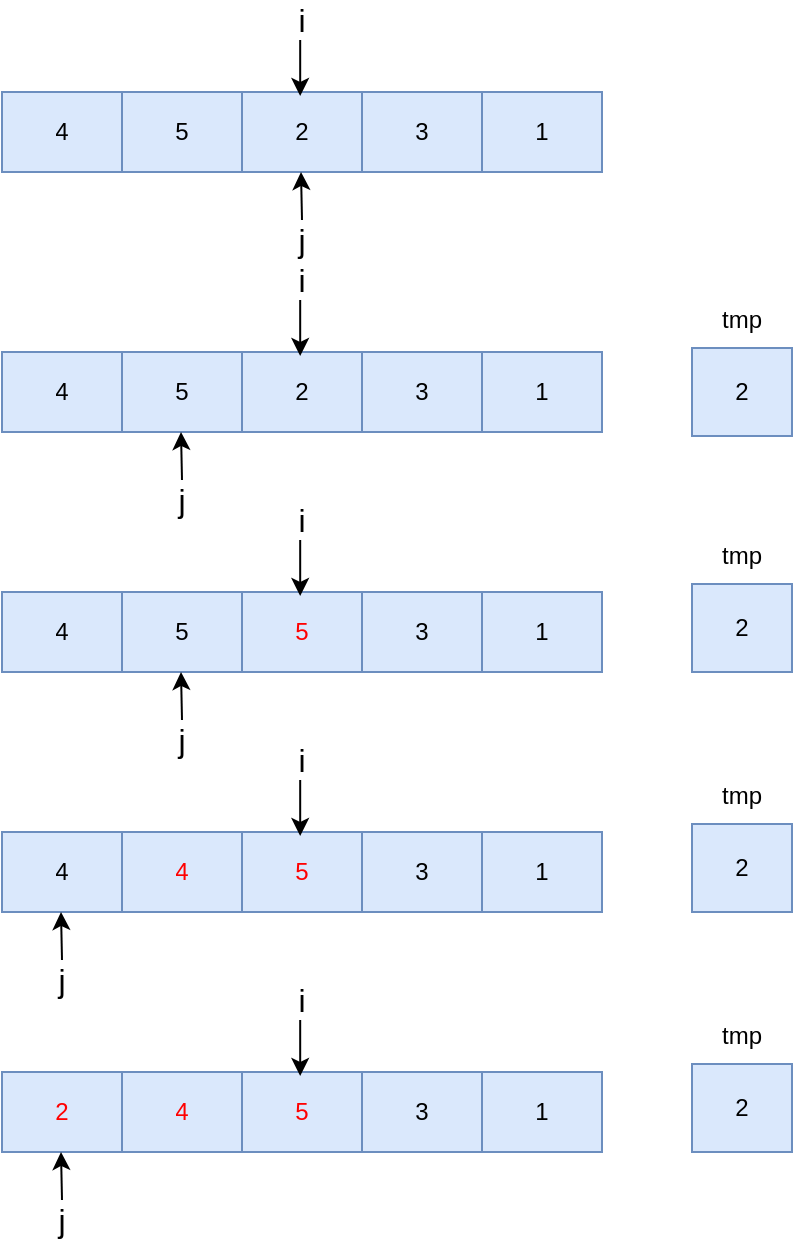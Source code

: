 <mxfile version="14.5.3" type="github">
  <diagram id="suw4fJygjTFkksd4odNc" name="Page-1">
    <mxGraphModel dx="1422" dy="2416" grid="1" gridSize="10" guides="1" tooltips="1" connect="1" arrows="1" fold="1" page="1" pageScale="1" pageWidth="1169" pageHeight="1654" math="0" shadow="0">
      <root>
        <mxCell id="0" />
        <mxCell id="1" parent="0" />
        <mxCell id="g7mf5nBo5XgfSmo-i4nr-143" value="" style="shape=table;html=1;whiteSpace=wrap;startSize=0;container=1;collapsible=0;childLayout=tableLayout;fillColor=#dae8fc;strokeColor=#6c8ebf;shadow=0;sketch=0;" parent="1" vertex="1">
          <mxGeometry x="240" y="-1134" width="300" height="40" as="geometry" />
        </mxCell>
        <mxCell id="g7mf5nBo5XgfSmo-i4nr-144" value="" style="shape=partialRectangle;html=1;whiteSpace=wrap;collapsible=0;dropTarget=0;pointerEvents=0;fillColor=none;top=0;left=0;bottom=0;right=0;points=[[0,0.5],[1,0.5]];portConstraint=eastwest;" parent="g7mf5nBo5XgfSmo-i4nr-143" vertex="1">
          <mxGeometry width="300" height="40" as="geometry" />
        </mxCell>
        <mxCell id="g7mf5nBo5XgfSmo-i4nr-145" value="4" style="shape=partialRectangle;html=1;whiteSpace=wrap;connectable=0;overflow=hidden;fillColor=none;top=0;left=0;bottom=0;right=0;" parent="g7mf5nBo5XgfSmo-i4nr-144" vertex="1">
          <mxGeometry width="60" height="40" as="geometry" />
        </mxCell>
        <mxCell id="g7mf5nBo5XgfSmo-i4nr-146" value="5" style="shape=partialRectangle;html=1;whiteSpace=wrap;connectable=0;overflow=hidden;fillColor=none;top=0;left=0;bottom=0;right=0;" parent="g7mf5nBo5XgfSmo-i4nr-144" vertex="1">
          <mxGeometry x="60" width="60" height="40" as="geometry" />
        </mxCell>
        <mxCell id="g7mf5nBo5XgfSmo-i4nr-147" value="2" style="shape=partialRectangle;html=1;whiteSpace=wrap;connectable=0;overflow=hidden;fillColor=none;top=0;left=0;bottom=0;right=0;" parent="g7mf5nBo5XgfSmo-i4nr-144" vertex="1">
          <mxGeometry x="120" width="60" height="40" as="geometry" />
        </mxCell>
        <mxCell id="g7mf5nBo5XgfSmo-i4nr-148" value="3" style="shape=partialRectangle;html=1;whiteSpace=wrap;connectable=0;overflow=hidden;fillColor=none;top=0;left=0;bottom=0;right=0;" parent="g7mf5nBo5XgfSmo-i4nr-144" vertex="1">
          <mxGeometry x="180" width="60" height="40" as="geometry" />
        </mxCell>
        <mxCell id="g7mf5nBo5XgfSmo-i4nr-149" value="1" style="shape=partialRectangle;html=1;whiteSpace=wrap;connectable=0;overflow=hidden;fillColor=none;top=0;left=0;bottom=0;right=0;" parent="g7mf5nBo5XgfSmo-i4nr-144" vertex="1">
          <mxGeometry x="240" width="60" height="40" as="geometry" />
        </mxCell>
        <mxCell id="g7mf5nBo5XgfSmo-i4nr-150" value="" style="endArrow=classic;html=1;shadow=0;startArrow=none;startFill=0;entryX=0.097;entryY=0.05;entryDx=0;entryDy=0;entryPerimeter=0;exitX=0.477;exitY=1;exitDx=0;exitDy=0;exitPerimeter=0;" parent="1" source="g7mf5nBo5XgfSmo-i4nr-151" edge="1">
          <mxGeometry width="50" height="50" relative="1" as="geometry">
            <mxPoint x="389" y="-1150" as="sourcePoint" />
            <mxPoint x="389.1" y="-1132" as="targetPoint" />
          </mxGeometry>
        </mxCell>
        <mxCell id="g7mf5nBo5XgfSmo-i4nr-151" value="&lt;font style=&quot;font-size: 16px&quot;&gt;i&lt;/font&gt;" style="text;html=1;strokeColor=none;fillColor=none;align=center;verticalAlign=middle;whiteSpace=wrap;rounded=0;shadow=0;comic=0;sketch=1;" parent="1" vertex="1">
          <mxGeometry x="370" y="-1180" width="40" height="20" as="geometry" />
        </mxCell>
        <mxCell id="g7mf5nBo5XgfSmo-i4nr-152" value="" style="endArrow=none;html=1;shadow=0;startArrow=classic;startFill=1;endFill=0;entryX=0.5;entryY=0;entryDx=0;entryDy=0;entryPerimeter=0;" parent="1" edge="1">
          <mxGeometry width="50" height="50" relative="1" as="geometry">
            <mxPoint x="389.5" y="-1094" as="sourcePoint" />
            <mxPoint x="390" y="-1070" as="targetPoint" />
          </mxGeometry>
        </mxCell>
        <mxCell id="g7mf5nBo5XgfSmo-i4nr-153" value="&lt;span style=&quot;font-size: 16px&quot;&gt;j&lt;/span&gt;" style="text;html=1;strokeColor=none;fillColor=none;align=center;verticalAlign=middle;whiteSpace=wrap;rounded=0;shadow=0;comic=0;sketch=1;" parent="1" vertex="1">
          <mxGeometry x="370" y="-1070" width="40" height="20" as="geometry" />
        </mxCell>
        <mxCell id="g7mf5nBo5XgfSmo-i4nr-156" value="" style="shape=table;html=1;whiteSpace=wrap;startSize=0;container=1;collapsible=0;childLayout=tableLayout;fillColor=#dae8fc;strokeColor=#6c8ebf;shadow=0;sketch=0;" parent="1" vertex="1">
          <mxGeometry x="240" y="-1004" width="300" height="40" as="geometry" />
        </mxCell>
        <mxCell id="g7mf5nBo5XgfSmo-i4nr-157" value="" style="shape=partialRectangle;html=1;whiteSpace=wrap;collapsible=0;dropTarget=0;pointerEvents=0;fillColor=none;top=0;left=0;bottom=0;right=0;points=[[0,0.5],[1,0.5]];portConstraint=eastwest;" parent="g7mf5nBo5XgfSmo-i4nr-156" vertex="1">
          <mxGeometry width="300" height="40" as="geometry" />
        </mxCell>
        <mxCell id="g7mf5nBo5XgfSmo-i4nr-158" value="4" style="shape=partialRectangle;html=1;whiteSpace=wrap;connectable=0;overflow=hidden;fillColor=none;top=0;left=0;bottom=0;right=0;" parent="g7mf5nBo5XgfSmo-i4nr-157" vertex="1">
          <mxGeometry width="60" height="40" as="geometry" />
        </mxCell>
        <mxCell id="g7mf5nBo5XgfSmo-i4nr-159" value="5" style="shape=partialRectangle;html=1;whiteSpace=wrap;connectable=0;overflow=hidden;fillColor=none;top=0;left=0;bottom=0;right=0;" parent="g7mf5nBo5XgfSmo-i4nr-157" vertex="1">
          <mxGeometry x="60" width="60" height="40" as="geometry" />
        </mxCell>
        <mxCell id="g7mf5nBo5XgfSmo-i4nr-160" value="2" style="shape=partialRectangle;html=1;whiteSpace=wrap;connectable=0;overflow=hidden;fillColor=none;top=0;left=0;bottom=0;right=0;" parent="g7mf5nBo5XgfSmo-i4nr-157" vertex="1">
          <mxGeometry x="120" width="60" height="40" as="geometry" />
        </mxCell>
        <mxCell id="g7mf5nBo5XgfSmo-i4nr-161" value="3" style="shape=partialRectangle;html=1;whiteSpace=wrap;connectable=0;overflow=hidden;fillColor=none;top=0;left=0;bottom=0;right=0;" parent="g7mf5nBo5XgfSmo-i4nr-157" vertex="1">
          <mxGeometry x="180" width="60" height="40" as="geometry" />
        </mxCell>
        <mxCell id="g7mf5nBo5XgfSmo-i4nr-162" value="1" style="shape=partialRectangle;html=1;whiteSpace=wrap;connectable=0;overflow=hidden;fillColor=none;top=0;left=0;bottom=0;right=0;" parent="g7mf5nBo5XgfSmo-i4nr-157" vertex="1">
          <mxGeometry x="240" width="60" height="40" as="geometry" />
        </mxCell>
        <mxCell id="g7mf5nBo5XgfSmo-i4nr-163" value="" style="endArrow=classic;html=1;shadow=0;startArrow=none;startFill=0;entryX=0.097;entryY=0.05;entryDx=0;entryDy=0;entryPerimeter=0;exitX=0.477;exitY=1;exitDx=0;exitDy=0;exitPerimeter=0;" parent="1" source="g7mf5nBo5XgfSmo-i4nr-164" edge="1">
          <mxGeometry width="50" height="50" relative="1" as="geometry">
            <mxPoint x="389" y="-1020" as="sourcePoint" />
            <mxPoint x="389.1" y="-1002" as="targetPoint" />
          </mxGeometry>
        </mxCell>
        <mxCell id="g7mf5nBo5XgfSmo-i4nr-164" value="&lt;font style=&quot;font-size: 16px&quot;&gt;i&lt;/font&gt;" style="text;html=1;strokeColor=none;fillColor=none;align=center;verticalAlign=middle;whiteSpace=wrap;rounded=0;shadow=0;comic=0;sketch=1;" parent="1" vertex="1">
          <mxGeometry x="370" y="-1050" width="40" height="20" as="geometry" />
        </mxCell>
        <mxCell id="g7mf5nBo5XgfSmo-i4nr-165" value="" style="endArrow=none;html=1;shadow=0;startArrow=classic;startFill=1;endFill=0;entryX=0.5;entryY=0;entryDx=0;entryDy=0;entryPerimeter=0;" parent="1" edge="1">
          <mxGeometry width="50" height="50" relative="1" as="geometry">
            <mxPoint x="329.5" y="-964" as="sourcePoint" />
            <mxPoint x="330" y="-940" as="targetPoint" />
          </mxGeometry>
        </mxCell>
        <mxCell id="g7mf5nBo5XgfSmo-i4nr-166" value="&lt;span style=&quot;font-size: 16px&quot;&gt;j&lt;/span&gt;" style="text;html=1;strokeColor=none;fillColor=none;align=center;verticalAlign=middle;whiteSpace=wrap;rounded=0;shadow=0;comic=0;sketch=1;" parent="1" vertex="1">
          <mxGeometry x="310" y="-940" width="40" height="20" as="geometry" />
        </mxCell>
        <mxCell id="g7mf5nBo5XgfSmo-i4nr-168" value="" style="shape=table;html=1;whiteSpace=wrap;startSize=0;container=1;collapsible=0;childLayout=tableLayout;fillColor=#dae8fc;strokeColor=#6c8ebf;shadow=0;sketch=0;" parent="1" vertex="1">
          <mxGeometry x="240" y="-884" width="300" height="40" as="geometry" />
        </mxCell>
        <mxCell id="g7mf5nBo5XgfSmo-i4nr-169" value="" style="shape=partialRectangle;html=1;whiteSpace=wrap;collapsible=0;dropTarget=0;pointerEvents=0;fillColor=none;top=0;left=0;bottom=0;right=0;points=[[0,0.5],[1,0.5]];portConstraint=eastwest;" parent="g7mf5nBo5XgfSmo-i4nr-168" vertex="1">
          <mxGeometry width="300" height="40" as="geometry" />
        </mxCell>
        <mxCell id="g7mf5nBo5XgfSmo-i4nr-170" value="4" style="shape=partialRectangle;html=1;whiteSpace=wrap;connectable=0;overflow=hidden;fillColor=none;top=0;left=0;bottom=0;right=0;" parent="g7mf5nBo5XgfSmo-i4nr-169" vertex="1">
          <mxGeometry width="60" height="40" as="geometry" />
        </mxCell>
        <mxCell id="g7mf5nBo5XgfSmo-i4nr-171" value="5" style="shape=partialRectangle;html=1;whiteSpace=wrap;connectable=0;overflow=hidden;fillColor=none;top=0;left=0;bottom=0;right=0;" parent="g7mf5nBo5XgfSmo-i4nr-169" vertex="1">
          <mxGeometry x="60" width="60" height="40" as="geometry" />
        </mxCell>
        <mxCell id="g7mf5nBo5XgfSmo-i4nr-172" value="&lt;font color=&quot;#ff0000&quot;&gt;5&lt;/font&gt;" style="shape=partialRectangle;html=1;whiteSpace=wrap;connectable=0;overflow=hidden;fillColor=none;top=0;left=0;bottom=0;right=0;" parent="g7mf5nBo5XgfSmo-i4nr-169" vertex="1">
          <mxGeometry x="120" width="60" height="40" as="geometry" />
        </mxCell>
        <mxCell id="g7mf5nBo5XgfSmo-i4nr-173" value="3" style="shape=partialRectangle;html=1;whiteSpace=wrap;connectable=0;overflow=hidden;fillColor=none;top=0;left=0;bottom=0;right=0;" parent="g7mf5nBo5XgfSmo-i4nr-169" vertex="1">
          <mxGeometry x="180" width="60" height="40" as="geometry" />
        </mxCell>
        <mxCell id="g7mf5nBo5XgfSmo-i4nr-174" value="1" style="shape=partialRectangle;html=1;whiteSpace=wrap;connectable=0;overflow=hidden;fillColor=none;top=0;left=0;bottom=0;right=0;" parent="g7mf5nBo5XgfSmo-i4nr-169" vertex="1">
          <mxGeometry x="240" width="60" height="40" as="geometry" />
        </mxCell>
        <mxCell id="g7mf5nBo5XgfSmo-i4nr-175" value="" style="endArrow=classic;html=1;shadow=0;startArrow=none;startFill=0;entryX=0.097;entryY=0.05;entryDx=0;entryDy=0;entryPerimeter=0;exitX=0.477;exitY=1;exitDx=0;exitDy=0;exitPerimeter=0;" parent="1" source="g7mf5nBo5XgfSmo-i4nr-176" edge="1">
          <mxGeometry width="50" height="50" relative="1" as="geometry">
            <mxPoint x="389" y="-900" as="sourcePoint" />
            <mxPoint x="389.1" y="-882" as="targetPoint" />
          </mxGeometry>
        </mxCell>
        <mxCell id="g7mf5nBo5XgfSmo-i4nr-176" value="&lt;font style=&quot;font-size: 16px&quot;&gt;i&lt;/font&gt;" style="text;html=1;strokeColor=none;fillColor=none;align=center;verticalAlign=middle;whiteSpace=wrap;rounded=0;shadow=0;comic=0;sketch=1;" parent="1" vertex="1">
          <mxGeometry x="370" y="-930" width="40" height="20" as="geometry" />
        </mxCell>
        <mxCell id="g7mf5nBo5XgfSmo-i4nr-177" value="" style="endArrow=none;html=1;shadow=0;startArrow=classic;startFill=1;endFill=0;entryX=0.5;entryY=0;entryDx=0;entryDy=0;entryPerimeter=0;" parent="1" edge="1">
          <mxGeometry width="50" height="50" relative="1" as="geometry">
            <mxPoint x="329.5" y="-844" as="sourcePoint" />
            <mxPoint x="330" y="-820" as="targetPoint" />
          </mxGeometry>
        </mxCell>
        <mxCell id="g7mf5nBo5XgfSmo-i4nr-178" value="&lt;span style=&quot;font-size: 16px&quot;&gt;j&lt;/span&gt;" style="text;html=1;strokeColor=none;fillColor=none;align=center;verticalAlign=middle;whiteSpace=wrap;rounded=0;shadow=0;comic=0;sketch=1;" parent="1" vertex="1">
          <mxGeometry x="310" y="-820" width="40" height="20" as="geometry" />
        </mxCell>
        <mxCell id="g7mf5nBo5XgfSmo-i4nr-179" value="2" style="rounded=0;whiteSpace=wrap;html=1;sketch=0;strokeColor=#6c8ebf;fillColor=#dae8fc;" parent="1" vertex="1">
          <mxGeometry x="585" y="-1006" width="50" height="44" as="geometry" />
        </mxCell>
        <mxCell id="g7mf5nBo5XgfSmo-i4nr-180" value="&lt;font color=&quot;#000000&quot;&gt;tmp&lt;/font&gt;" style="text;html=1;strokeColor=none;fillColor=none;align=center;verticalAlign=middle;whiteSpace=wrap;rounded=0;sketch=0;fontColor=#FFFFFF;" parent="1" vertex="1">
          <mxGeometry x="590" y="-1030" width="40" height="20" as="geometry" />
        </mxCell>
        <mxCell id="g7mf5nBo5XgfSmo-i4nr-181" value="2" style="rounded=0;whiteSpace=wrap;html=1;sketch=0;strokeColor=#6c8ebf;fillColor=#dae8fc;" parent="1" vertex="1">
          <mxGeometry x="585" y="-888" width="50" height="44" as="geometry" />
        </mxCell>
        <mxCell id="g7mf5nBo5XgfSmo-i4nr-182" value="&lt;font color=&quot;#000000&quot;&gt;tmp&lt;/font&gt;" style="text;html=1;strokeColor=none;fillColor=none;align=center;verticalAlign=middle;whiteSpace=wrap;rounded=0;sketch=0;fontColor=#FFFFFF;" parent="1" vertex="1">
          <mxGeometry x="590" y="-912" width="40" height="20" as="geometry" />
        </mxCell>
        <mxCell id="g7mf5nBo5XgfSmo-i4nr-183" value="" style="shape=table;html=1;whiteSpace=wrap;startSize=0;container=1;collapsible=0;childLayout=tableLayout;fillColor=#dae8fc;strokeColor=#6c8ebf;shadow=0;sketch=0;" parent="1" vertex="1">
          <mxGeometry x="240" y="-764" width="300" height="40" as="geometry" />
        </mxCell>
        <mxCell id="g7mf5nBo5XgfSmo-i4nr-184" value="" style="shape=partialRectangle;html=1;whiteSpace=wrap;collapsible=0;dropTarget=0;pointerEvents=0;fillColor=none;top=0;left=0;bottom=0;right=0;points=[[0,0.5],[1,0.5]];portConstraint=eastwest;" parent="g7mf5nBo5XgfSmo-i4nr-183" vertex="1">
          <mxGeometry width="300" height="40" as="geometry" />
        </mxCell>
        <mxCell id="g7mf5nBo5XgfSmo-i4nr-185" value="4" style="shape=partialRectangle;html=1;whiteSpace=wrap;connectable=0;overflow=hidden;fillColor=none;top=0;left=0;bottom=0;right=0;" parent="g7mf5nBo5XgfSmo-i4nr-184" vertex="1">
          <mxGeometry width="60" height="40" as="geometry" />
        </mxCell>
        <mxCell id="g7mf5nBo5XgfSmo-i4nr-186" value="&lt;font color=&quot;#ff0000&quot;&gt;4&lt;/font&gt;" style="shape=partialRectangle;html=1;whiteSpace=wrap;connectable=0;overflow=hidden;fillColor=none;top=0;left=0;bottom=0;right=0;" parent="g7mf5nBo5XgfSmo-i4nr-184" vertex="1">
          <mxGeometry x="60" width="60" height="40" as="geometry" />
        </mxCell>
        <mxCell id="g7mf5nBo5XgfSmo-i4nr-187" value="&lt;font color=&quot;#ff0000&quot;&gt;5&lt;/font&gt;" style="shape=partialRectangle;html=1;whiteSpace=wrap;connectable=0;overflow=hidden;fillColor=none;top=0;left=0;bottom=0;right=0;" parent="g7mf5nBo5XgfSmo-i4nr-184" vertex="1">
          <mxGeometry x="120" width="60" height="40" as="geometry" />
        </mxCell>
        <mxCell id="g7mf5nBo5XgfSmo-i4nr-188" value="3" style="shape=partialRectangle;html=1;whiteSpace=wrap;connectable=0;overflow=hidden;fillColor=none;top=0;left=0;bottom=0;right=0;" parent="g7mf5nBo5XgfSmo-i4nr-184" vertex="1">
          <mxGeometry x="180" width="60" height="40" as="geometry" />
        </mxCell>
        <mxCell id="g7mf5nBo5XgfSmo-i4nr-189" value="1" style="shape=partialRectangle;html=1;whiteSpace=wrap;connectable=0;overflow=hidden;fillColor=none;top=0;left=0;bottom=0;right=0;" parent="g7mf5nBo5XgfSmo-i4nr-184" vertex="1">
          <mxGeometry x="240" width="60" height="40" as="geometry" />
        </mxCell>
        <mxCell id="g7mf5nBo5XgfSmo-i4nr-190" value="" style="endArrow=classic;html=1;shadow=0;startArrow=none;startFill=0;entryX=0.097;entryY=0.05;entryDx=0;entryDy=0;entryPerimeter=0;exitX=0.477;exitY=1;exitDx=0;exitDy=0;exitPerimeter=0;" parent="1" source="g7mf5nBo5XgfSmo-i4nr-191" edge="1">
          <mxGeometry width="50" height="50" relative="1" as="geometry">
            <mxPoint x="389" y="-780" as="sourcePoint" />
            <mxPoint x="389.1" y="-762" as="targetPoint" />
          </mxGeometry>
        </mxCell>
        <mxCell id="g7mf5nBo5XgfSmo-i4nr-191" value="&lt;font style=&quot;font-size: 16px&quot;&gt;i&lt;/font&gt;" style="text;html=1;strokeColor=none;fillColor=none;align=center;verticalAlign=middle;whiteSpace=wrap;rounded=0;shadow=0;comic=0;sketch=1;" parent="1" vertex="1">
          <mxGeometry x="370" y="-810" width="40" height="20" as="geometry" />
        </mxCell>
        <mxCell id="g7mf5nBo5XgfSmo-i4nr-192" value="" style="endArrow=none;html=1;shadow=0;startArrow=classic;startFill=1;endFill=0;entryX=0.5;entryY=0;entryDx=0;entryDy=0;entryPerimeter=0;" parent="1" edge="1">
          <mxGeometry width="50" height="50" relative="1" as="geometry">
            <mxPoint x="269.5" y="-724" as="sourcePoint" />
            <mxPoint x="270" y="-700" as="targetPoint" />
          </mxGeometry>
        </mxCell>
        <mxCell id="g7mf5nBo5XgfSmo-i4nr-193" value="&lt;span style=&quot;font-size: 16px&quot;&gt;j&lt;/span&gt;" style="text;html=1;strokeColor=none;fillColor=none;align=center;verticalAlign=middle;whiteSpace=wrap;rounded=0;shadow=0;comic=0;sketch=1;" parent="1" vertex="1">
          <mxGeometry x="250" y="-700" width="40" height="20" as="geometry" />
        </mxCell>
        <mxCell id="g7mf5nBo5XgfSmo-i4nr-194" value="2" style="rounded=0;whiteSpace=wrap;html=1;sketch=0;strokeColor=#6c8ebf;fillColor=#dae8fc;" parent="1" vertex="1">
          <mxGeometry x="585" y="-768" width="50" height="44" as="geometry" />
        </mxCell>
        <mxCell id="g7mf5nBo5XgfSmo-i4nr-195" value="&lt;font color=&quot;#000000&quot;&gt;tmp&lt;/font&gt;" style="text;html=1;strokeColor=none;fillColor=none;align=center;verticalAlign=middle;whiteSpace=wrap;rounded=0;sketch=0;fontColor=#FFFFFF;" parent="1" vertex="1">
          <mxGeometry x="590" y="-792" width="40" height="20" as="geometry" />
        </mxCell>
        <mxCell id="g7mf5nBo5XgfSmo-i4nr-196" value="" style="shape=table;html=1;whiteSpace=wrap;startSize=0;container=1;collapsible=0;childLayout=tableLayout;fillColor=#dae8fc;strokeColor=#6c8ebf;shadow=0;sketch=0;" parent="1" vertex="1">
          <mxGeometry x="240" y="-644" width="300" height="40" as="geometry" />
        </mxCell>
        <mxCell id="g7mf5nBo5XgfSmo-i4nr-197" value="" style="shape=partialRectangle;html=1;whiteSpace=wrap;collapsible=0;dropTarget=0;pointerEvents=0;fillColor=none;top=0;left=0;bottom=0;right=0;points=[[0,0.5],[1,0.5]];portConstraint=eastwest;" parent="g7mf5nBo5XgfSmo-i4nr-196" vertex="1">
          <mxGeometry width="300" height="40" as="geometry" />
        </mxCell>
        <mxCell id="g7mf5nBo5XgfSmo-i4nr-198" value="&lt;font color=&quot;#ff0000&quot;&gt;2&lt;/font&gt;" style="shape=partialRectangle;html=1;whiteSpace=wrap;connectable=0;overflow=hidden;fillColor=none;top=0;left=0;bottom=0;right=0;" parent="g7mf5nBo5XgfSmo-i4nr-197" vertex="1">
          <mxGeometry width="60" height="40" as="geometry" />
        </mxCell>
        <mxCell id="g7mf5nBo5XgfSmo-i4nr-199" value="&lt;font color=&quot;#ff0000&quot;&gt;4&lt;/font&gt;" style="shape=partialRectangle;html=1;whiteSpace=wrap;connectable=0;overflow=hidden;fillColor=none;top=0;left=0;bottom=0;right=0;" parent="g7mf5nBo5XgfSmo-i4nr-197" vertex="1">
          <mxGeometry x="60" width="60" height="40" as="geometry" />
        </mxCell>
        <mxCell id="g7mf5nBo5XgfSmo-i4nr-200" value="&lt;font color=&quot;#ff0000&quot;&gt;5&lt;/font&gt;" style="shape=partialRectangle;html=1;whiteSpace=wrap;connectable=0;overflow=hidden;fillColor=none;top=0;left=0;bottom=0;right=0;" parent="g7mf5nBo5XgfSmo-i4nr-197" vertex="1">
          <mxGeometry x="120" width="60" height="40" as="geometry" />
        </mxCell>
        <mxCell id="g7mf5nBo5XgfSmo-i4nr-201" value="3" style="shape=partialRectangle;html=1;whiteSpace=wrap;connectable=0;overflow=hidden;fillColor=none;top=0;left=0;bottom=0;right=0;" parent="g7mf5nBo5XgfSmo-i4nr-197" vertex="1">
          <mxGeometry x="180" width="60" height="40" as="geometry" />
        </mxCell>
        <mxCell id="g7mf5nBo5XgfSmo-i4nr-202" value="1" style="shape=partialRectangle;html=1;whiteSpace=wrap;connectable=0;overflow=hidden;fillColor=none;top=0;left=0;bottom=0;right=0;" parent="g7mf5nBo5XgfSmo-i4nr-197" vertex="1">
          <mxGeometry x="240" width="60" height="40" as="geometry" />
        </mxCell>
        <mxCell id="g7mf5nBo5XgfSmo-i4nr-203" value="" style="endArrow=classic;html=1;shadow=0;startArrow=none;startFill=0;entryX=0.097;entryY=0.05;entryDx=0;entryDy=0;entryPerimeter=0;exitX=0.477;exitY=1;exitDx=0;exitDy=0;exitPerimeter=0;" parent="1" source="g7mf5nBo5XgfSmo-i4nr-204" edge="1">
          <mxGeometry width="50" height="50" relative="1" as="geometry">
            <mxPoint x="389" y="-660" as="sourcePoint" />
            <mxPoint x="389.1" y="-642" as="targetPoint" />
          </mxGeometry>
        </mxCell>
        <mxCell id="g7mf5nBo5XgfSmo-i4nr-204" value="&lt;font style=&quot;font-size: 16px&quot;&gt;i&lt;/font&gt;" style="text;html=1;strokeColor=none;fillColor=none;align=center;verticalAlign=middle;whiteSpace=wrap;rounded=0;shadow=0;comic=0;sketch=1;" parent="1" vertex="1">
          <mxGeometry x="370" y="-690" width="40" height="20" as="geometry" />
        </mxCell>
        <mxCell id="g7mf5nBo5XgfSmo-i4nr-205" value="" style="endArrow=none;html=1;shadow=0;startArrow=classic;startFill=1;endFill=0;entryX=0.5;entryY=0;entryDx=0;entryDy=0;entryPerimeter=0;" parent="1" edge="1">
          <mxGeometry width="50" height="50" relative="1" as="geometry">
            <mxPoint x="269.5" y="-604" as="sourcePoint" />
            <mxPoint x="270" y="-580" as="targetPoint" />
          </mxGeometry>
        </mxCell>
        <mxCell id="g7mf5nBo5XgfSmo-i4nr-206" value="&lt;span style=&quot;font-size: 16px&quot;&gt;j&lt;/span&gt;" style="text;html=1;strokeColor=none;fillColor=none;align=center;verticalAlign=middle;whiteSpace=wrap;rounded=0;shadow=0;comic=0;sketch=1;" parent="1" vertex="1">
          <mxGeometry x="250" y="-580" width="40" height="20" as="geometry" />
        </mxCell>
        <mxCell id="g7mf5nBo5XgfSmo-i4nr-207" value="2" style="rounded=0;whiteSpace=wrap;html=1;sketch=0;strokeColor=#6c8ebf;fillColor=#dae8fc;" parent="1" vertex="1">
          <mxGeometry x="585" y="-648" width="50" height="44" as="geometry" />
        </mxCell>
        <mxCell id="g7mf5nBo5XgfSmo-i4nr-208" value="&lt;font color=&quot;#000000&quot;&gt;tmp&lt;/font&gt;" style="text;html=1;strokeColor=none;fillColor=none;align=center;verticalAlign=middle;whiteSpace=wrap;rounded=0;sketch=0;fontColor=#FFFFFF;" parent="1" vertex="1">
          <mxGeometry x="590" y="-672" width="40" height="20" as="geometry" />
        </mxCell>
      </root>
    </mxGraphModel>
  </diagram>
</mxfile>

